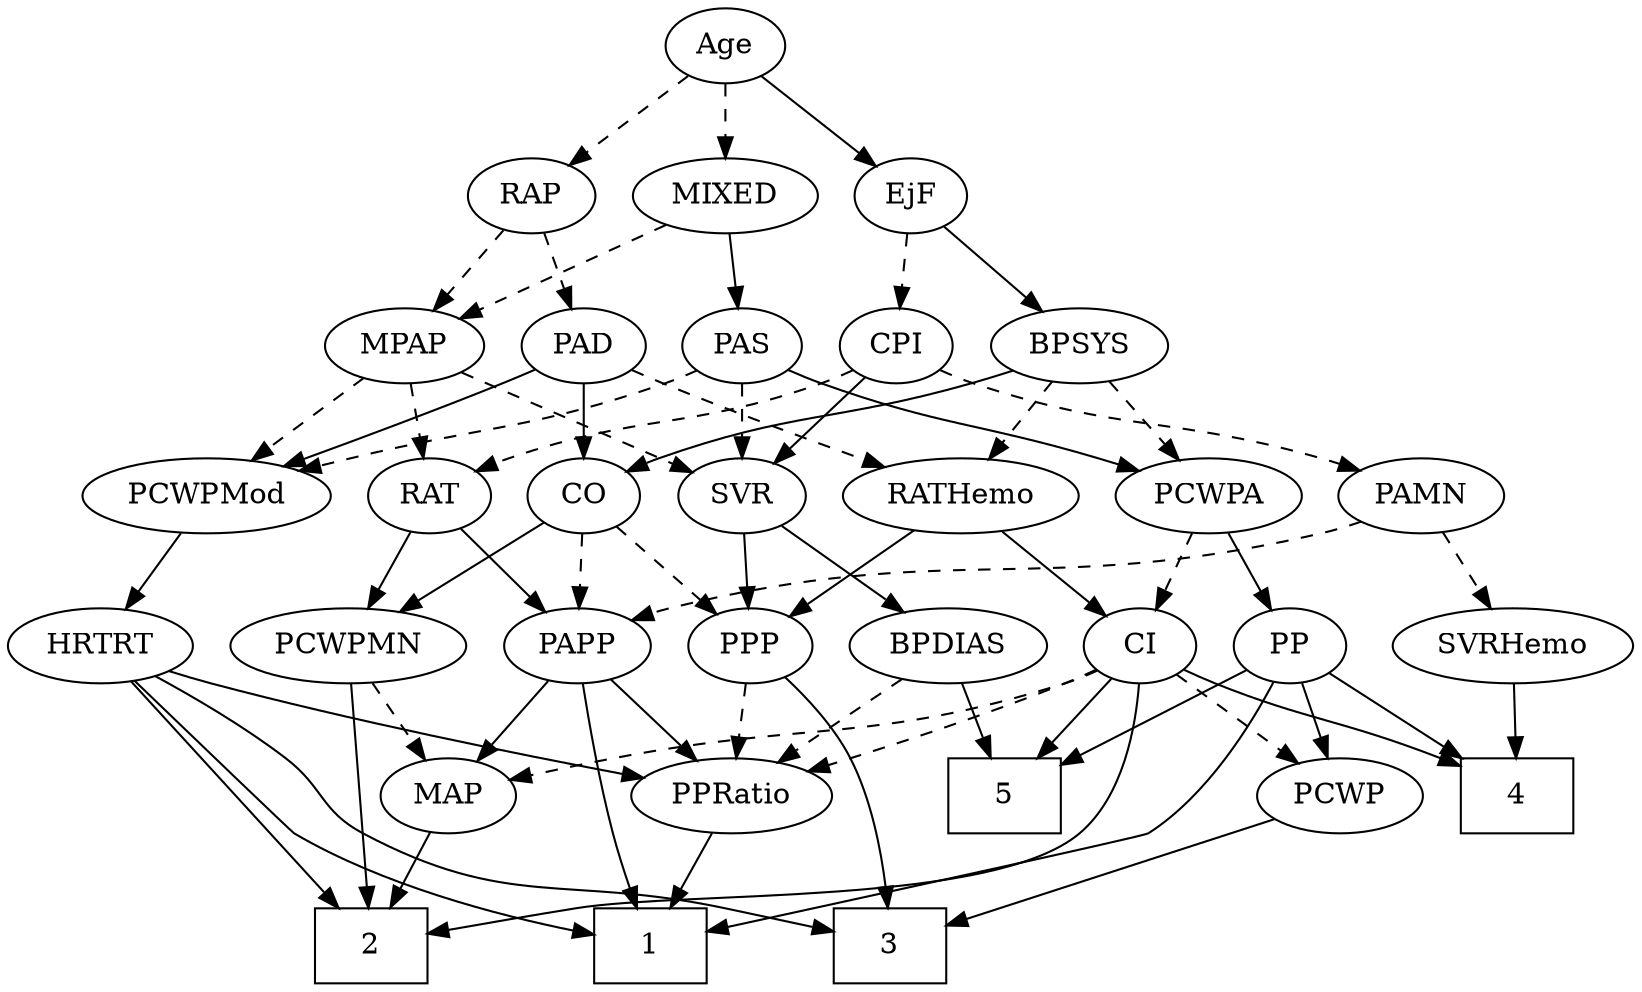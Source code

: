strict digraph {
	graph [bb="0,0,724.69,468"];
	node [label="\N"];
	1	[height=0.5,
		pos="265.65,18",
		shape=box,
		width=0.75];
	2	[height=0.5,
		pos="170.65,18",
		shape=box,
		width=0.75];
	3	[height=0.5,
		pos="383.65,18",
		shape=box,
		width=0.75];
	4	[height=0.5,
		pos="674.65,90",
		shape=box,
		width=0.75];
	5	[height=0.5,
		pos="476.65,90",
		shape=box,
		width=0.75];
	Age	[height=0.5,
		pos="298.65,450",
		width=0.75];
	EjF	[height=0.5,
		pos="383.65,378",
		width=0.75];
	Age -> EjF	[pos="e,367.31,392.46 315.04,435.5 327.62,425.14 345.18,410.67 359.39,398.97",
		style=solid];
	RAP	[height=0.5,
		pos="212.65,378",
		width=0.77632];
	Age -> RAP	[pos="e,229.47,392.69 282.06,435.5 269.42,425.21 251.79,410.86 237.46,399.2",
		style=dashed];
	MIXED	[height=0.5,
		pos="298.65,378",
		width=1.1193];
	Age -> MIXED	[pos="e,298.65,396.1 298.65,431.7 298.65,423.98 298.65,414.71 298.65,406.11",
		style=dashed];
	BPSYS	[height=0.5,
		pos="475.65,306",
		width=1.0471];
	EjF -> BPSYS	[pos="e,456.51,321.56 400.95,363.83 414.3,353.68 433.02,339.43 448.38,327.74",
		style=solid];
	CPI	[height=0.5,
		pos="379.65,306",
		width=0.75];
	EjF -> CPI	[pos="e,380.62,324.1 382.66,359.7 382.22,351.98 381.69,342.71 381.2,334.11",
		style=dashed];
	MPAP	[height=0.5,
		pos="147.65,306",
		width=0.97491];
	RAP -> MPAP	[pos="e,162.31,322.8 198.86,362.15 190.31,352.94 179.13,340.91 169.4,330.43",
		style=dashed];
	PAD	[height=0.5,
		pos="229.65,306",
		width=0.79437];
	RAP -> PAD	[pos="e,225.45,324.28 216.76,360.05 218.65,352.26 220.95,342.82 223.07,334.08",
		style=dashed];
	MIXED -> MPAP	[pos="e,172.9,318.71 271.65,364.49 246.61,352.88 209.22,335.55 182.05,322.95",
		style=dashed];
	PAS	[height=0.5,
		pos="303.65,306",
		width=0.75];
	MIXED -> PAS	[pos="e,302.42,324.1 299.88,359.7 300.43,351.98 301.1,342.71 301.71,334.11",
		style=solid];
	RAT	[height=0.5,
		pos="157.65,234",
		width=0.75827];
	MPAP -> RAT	[pos="e,155.2,252.1 150.12,287.7 151.22,279.98 152.54,270.71 153.77,262.11",
		style=dashed];
	SVR	[height=0.5,
		pos="302.65,234",
		width=0.77632];
	MPAP -> SVR	[pos="e,280.36,245.28 173.46,293.48 197.38,282.79 233.95,266.4 265.65,252 267.43,251.19 269.27,250.35 271.12,249.51",
		style=dashed];
	PCWPMod	[height=0.5,
		pos="60.646,234",
		width=1.4443];
	MPAP -> PCWPMod	[pos="e,80.163,250.7 129.62,290.5 117.67,280.88 101.75,268.07 88.222,257.19",
		style=dashed];
	CO	[height=0.5,
		pos="229.65,234",
		width=0.75];
	BPSYS -> CO	[pos="e,250.28,245.63 444.26,295.85 435.06,293.24 424.97,290.44 415.65,288 349.32,270.65 330.32,274.76 265.65,252 263.74,251.33 261.8,\
250.59 259.86,249.81",
		style=solid];
	RATHemo	[height=0.5,
		pos="488.65,234",
		width=1.3721];
	BPSYS -> RATHemo	[pos="e,485.44,252.28 478.79,288.05 480.23,280.35 481.96,271.03 483.56,262.36",
		style=dashed];
	PCWPA	[height=0.5,
		pos="597.65,234",
		width=1.1555];
	BPSYS -> PCWPA	[pos="e,573.66,248.76 498.88,291.67 517.55,280.96 544,265.78 564.83,253.83",
		style=dashed];
	PAD -> CO	[pos="e,229.65,252.1 229.65,287.7 229.65,279.98 229.65,270.71 229.65,262.11",
		style=solid];
	PAD -> RATHemo	[pos="e,451.6,246.05 251.45,294.34 256.68,292.04 262.29,289.77 267.65,288 337.67,264.82 358.18,270.22 429.65,252 433.66,250.98 437.81,\
249.88 441.96,248.74",
		style=dashed];
	PAD -> PCWPMod	[pos="e,93.623,247.96 207.2,294.8 202.1,292.52 196.7,290.15 191.65,288 162.22,275.47 128.8,261.96 103.08,251.72",
		style=solid];
	PCWPMN	[height=0.5,
		pos="147.65,162",
		width=1.3902];
	CO -> PCWPMN	[pos="e,166.1,178.76 213.45,219.17 202.16,209.54 186.86,196.47 173.85,185.37",
		style=solid];
	PPP	[height=0.5,
		pos="324.65,162",
		width=0.75];
	CO -> PPP	[pos="e,307.01,175.99 247.07,220.16 261.58,209.47 282.44,194.1 298.88,181.99",
		style=dashed];
	PAPP	[height=0.5,
		pos="247.65,162",
		width=0.88464];
	CO -> PAPP	[pos="e,243.2,180.28 234,216.05 236.01,208.26 238.44,198.82 240.68,190.08",
		style=dashed];
	PAS -> SVR	[pos="e,302.89,252.1 303.4,287.7 303.29,279.98 303.16,270.71 303.03,262.11",
		style=dashed];
	PAS -> PCWPMod	[pos="e,99.649,246.06 283,294.39 278.05,292.09 272.73,289.81 267.65,288 204.67,265.62 186.29,268.97 121.65,252 117.64,250.95 113.49,249.84 \
109.33,248.71",
		style=dashed];
	PAS -> PCWPA	[pos="e,566.57,246.16 325.32,294.73 331.18,292.26 337.57,289.8 343.65,288 431.48,261.91 457.83,274.55 546.65,252 550,251.15 553.46,250.18 \
556.92,249.16",
		style=solid];
	PAMN	[height=0.5,
		pos="384.65,234",
		width=1.011];
	SVRHemo	[height=0.5,
		pos="674.65,162",
		width=1.3902];
	PAMN -> SVRHemo	[pos="e,637.64,174.2 412.14,222.02 418.18,219.84 424.58,217.7 430.65,216 511.31,193.41 534.21,199.62 615.65,180 619.67,179.03 623.83,177.97 \
627.99,176.85",
		style=dashed];
	PAMN -> PAPP	[pos="e,270.56,174.71 360.15,220.49 337.63,208.98 304.11,191.85 279.51,179.28",
		style=dashed];
	RATHemo -> PPP	[pos="e,345.89,173.24 456.64,220.25 430.64,209.77 393.08,194.36 360.65,180 358.85,179.2 357,178.37 355.14,177.53",
		style=solid];
	CI	[height=0.5,
		pos="498.65,162",
		width=0.75];
	RATHemo -> CI	[pos="e,496.2,180.1 491.12,215.7 492.22,207.98 493.54,198.71 494.77,190.11",
		style=solid];
	CPI -> PAMN	[pos="e,383.42,252.1 380.88,287.7 381.43,279.98 382.1,270.71 382.71,262.11",
		style=dashed];
	CPI -> RAT	[pos="e,178.67,245.79 357.88,295 352.03,292.52 345.66,290 339.65,288 276.25,266.86 256.62,274.38 193.65,252 191.79,251.34 189.9,250.62 \
188.01,249.85",
		style=dashed];
	CPI -> SVR	[pos="e,318.21,249.14 364.06,290.83 353.11,280.87 338.25,267.37 325.9,256.14",
		style=solid];
	RAT -> PCWPMN	[pos="e,150.11,180.28 155.23,216.05 154.12,208.35 152.79,199.03 151.56,190.36",
		style=solid];
	RAT -> PAPP	[pos="e,229.56,177.07 174.57,219.83 187.81,209.54 206.43,195.06 221.57,183.28",
		style=solid];
	BPDIAS	[height=0.5,
		pos="411.65,162",
		width=1.1735];
	SVR -> BPDIAS	[pos="e,389.22,177.4 321.88,220.65 338.13,210.21 361.71,195.07 380.63,182.92",
		style=solid];
	SVR -> PPP	[pos="e,319.37,179.79 307.97,216.05 310.49,208.06 313.54,198.33 316.35,189.4",
		style=solid];
	HRTRT	[height=0.5,
		pos="39.646,162",
		width=1.1013];
	PCWPMod -> HRTRT	[pos="e,44.829,180.28 55.563,216.05 53.225,208.26 50.393,198.82 47.77,190.08",
		style=solid];
	PP	[height=0.5,
		pos="579.65,162",
		width=0.75];
	PCWPA -> PP	[pos="e,583.96,179.79 593.29,216.05 591.26,208.14 588.79,198.54 586.51,189.69",
		style=solid];
	PCWPA -> CI	[pos="e,516.62,175.71 576.65,218.15 561.61,207.52 541.25,193.13 525.1,181.71",
		style=dashed];
	PCWPMN -> 2	[pos="e,161.57,36.131 145.92,143.73 144.55,125.65 143.62,96.522 148.65,72 150.49,63.021 153.85,53.651 157.4,45.33",
		style=solid];
	MAP	[height=0.5,
		pos="188.65,90",
		width=0.84854];
	PCWPMN -> MAP	[pos="e,179.1,107.31 157.57,144.05 162.48,135.68 168.5,125.4 173.93,116.13",
		style=dashed];
	SVRHemo -> 4	[pos="e,674.65,108.1 674.65,143.7 674.65,135.98 674.65,126.71 674.65,118.11",
		style=solid];
	BPDIAS -> 5	[pos="e,460.59,108.29 426.4,145.12 434.44,136.46 444.56,125.55 453.62,115.8",
		style=solid];
	PPRatio	[height=0.5,
		pos="315.65,90",
		width=1.1013];
	BPDIAS -> PPRatio	[pos="e,335.65,105.58 391.29,146.15 377.58,136.16 359.3,122.83 344.15,111.78",
		style=dashed];
	MAP -> 2	[pos="e,175.09,36.275 184.29,72.055 182.28,64.261 179.86,54.822 177.61,46.079",
		style=solid];
	PP -> 1	[pos="e,292.72,24.682 571.98,144.68 561.53,124.32 540.84,90.011 512.65,72 510.42,70.575 371.03,41.149 302.66,26.771",
		style=solid];
	PP -> 4	[pos="e,651.25,108.24 597.07,148.16 609.91,138.7 627.72,125.58 643.04,114.29",
		style=solid];
	PP -> 5	[pos="e,501.87,108.14 561.23,148.49 547.14,138.91 527.31,125.43 510.4,113.94",
		style=solid];
	PCWP	[height=0.5,
		pos="594.65,90",
		width=0.97491];
	PP -> PCWP	[pos="e,590.94,108.28 583.28,144.05 584.95,136.26 586.97,126.82 588.84,118.08",
		style=solid];
	PPP -> 3	[pos="e,382.22,36.09 338.48,146.38 347.25,136.33 358.13,122.26 364.65,108 373.64,88.297 378.45,64.173 380.98,46.014",
		style=solid];
	PPP -> PPRatio	[pos="e,317.87,108.28 322.47,144.05 321.48,136.35 320.28,127.03 319.16,118.36",
		style=dashed];
	PPRatio -> 1	[pos="e,277.88,36.124 304.05,72.765 298.04,64.354 290.57,53.89 283.81,44.436",
		style=solid];
	PCWP -> 3	[pos="e,410.93,27.761 566.43,79.116 559.63,76.76 552.39,74.272 545.65,72 502.83,57.568 453.45,41.496 420.57,30.875",
		style=solid];
	CI -> 2	[pos="e,197.93,26.985 482.35,147.59 458.11,128.26 410.48,92.656 364.65,72 308.03,46.485 289.48,52.597 229.65,36 222.51,34.022 214.91,31.866 \
207.61,29.774",
		style=solid];
	CI -> 4	[pos="e,647.62,104.04 521.48,152.37 554.65,139.83 614.25,117.29 638.31,107.82",
		style=solid];
	CI -> 5	[pos="e,482.08,108.28 493.32,144.05 490.87,136.26 487.9,126.82 485.16,118.08",
		style=solid];
	CI -> MAP	[pos="e,216.76,97.362 478.08,150.17 473.13,147.88 467.78,145.65 462.65,144 378.34,116.86 353.48,125.43 266.65,108 253.57,105.37 239.29,\
102.32 226.57,99.529",
		style=dashed];
	CI -> PPRatio	[pos="e,346.66,101.22 477.48,150.59 472.64,148.33 467.5,146.01 462.65,144 427.19,129.28 386.02,114.64 356.28,104.49",
		style=dashed];
	CI -> PCWP	[pos="e,575.17,105.2 516.25,148.16 530.45,137.81 550.67,123.06 567.02,111.14",
		style=dashed];
	PAPP -> 1	[pos="e,263.47,36.189 249.82,143.87 252.89,119.67 258.52,75.211 262.17,46.393",
		style=solid];
	PAPP -> MAP	[pos="e,201.7,106.49 234.55,145.46 226.84,136.31 216.93,124.55 208.29,114.31",
		style=solid];
	PAPP -> PPRatio	[pos="e,300.45,106.64 262.4,145.81 271.45,136.49 283.22,124.38 293.39,113.91",
		style=solid];
	HRTRT -> 1	[pos="e,238.64,26.834 42.359,143.99 46.459,123.9 56.168,90.827 77.646,72 122.41,32.764 149.38,52.24 206.65,36 213.84,33.96 221.52,31.763 \
228.88,29.646",
		style=solid];
	HRTRT -> 2	[pos="e,143.57,21.291 34.416,143.97 29.617,124.75 25.222,93.396 39.646,72 60.47,41.112 102.68,28.22 133.57,22.842",
		style=solid];
	HRTRT -> 3	[pos="e,356.63,24.746 54.269,145.19 73.809,125.04 110.43,90.615 148.65,72 157.57,67.652 282.6,40.583 346.55,26.9",
		style=solid];
	HRTRT -> PPRatio	[pos="e,279.96,98.125 69.547,150.07 75.818,147.94 82.419,145.8 88.646,144 150.81,126.01 223.88,109.82 269.98,100.19",
		style=solid];
}
